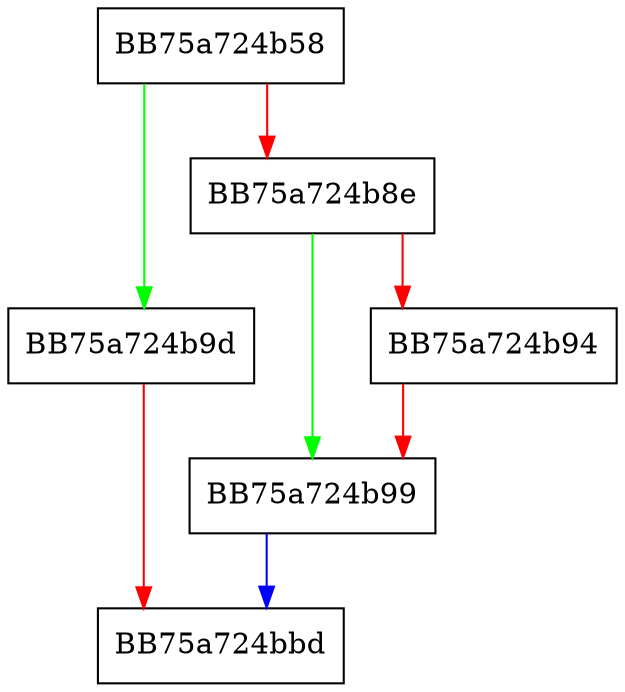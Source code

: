 digraph GetInvolvedDocumentForRule {
  node [shape="box"];
  graph [splines=ortho];
  BB75a724b58 -> BB75a724b9d [color="green"];
  BB75a724b58 -> BB75a724b8e [color="red"];
  BB75a724b8e -> BB75a724b99 [color="green"];
  BB75a724b8e -> BB75a724b94 [color="red"];
  BB75a724b94 -> BB75a724b99 [color="red"];
  BB75a724b99 -> BB75a724bbd [color="blue"];
  BB75a724b9d -> BB75a724bbd [color="red"];
}